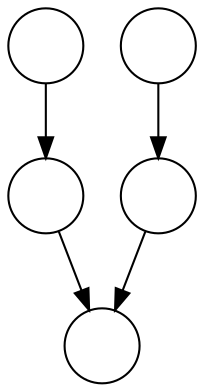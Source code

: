 digraph G {
  layout=dot
  node [label=""]
  x1t [ shape=circle, image="./figures/symbols/x1_tilde.png"]
  x2t [ shape=circle, image="./figures/symbols/x2_tilde.png"]
  x1 [ shape=circle, image="./figures/symbols/x1.png"]
  x2 [ shape=circle, image="./figures/symbols/x2.png"]
  yhat [ shape=circle, image="./figures/symbols/yhat.png"]
  
  x1t -> x1;
  x2t -> x2;
  x1 -> yhat;
  x2 -> yhat;
}
